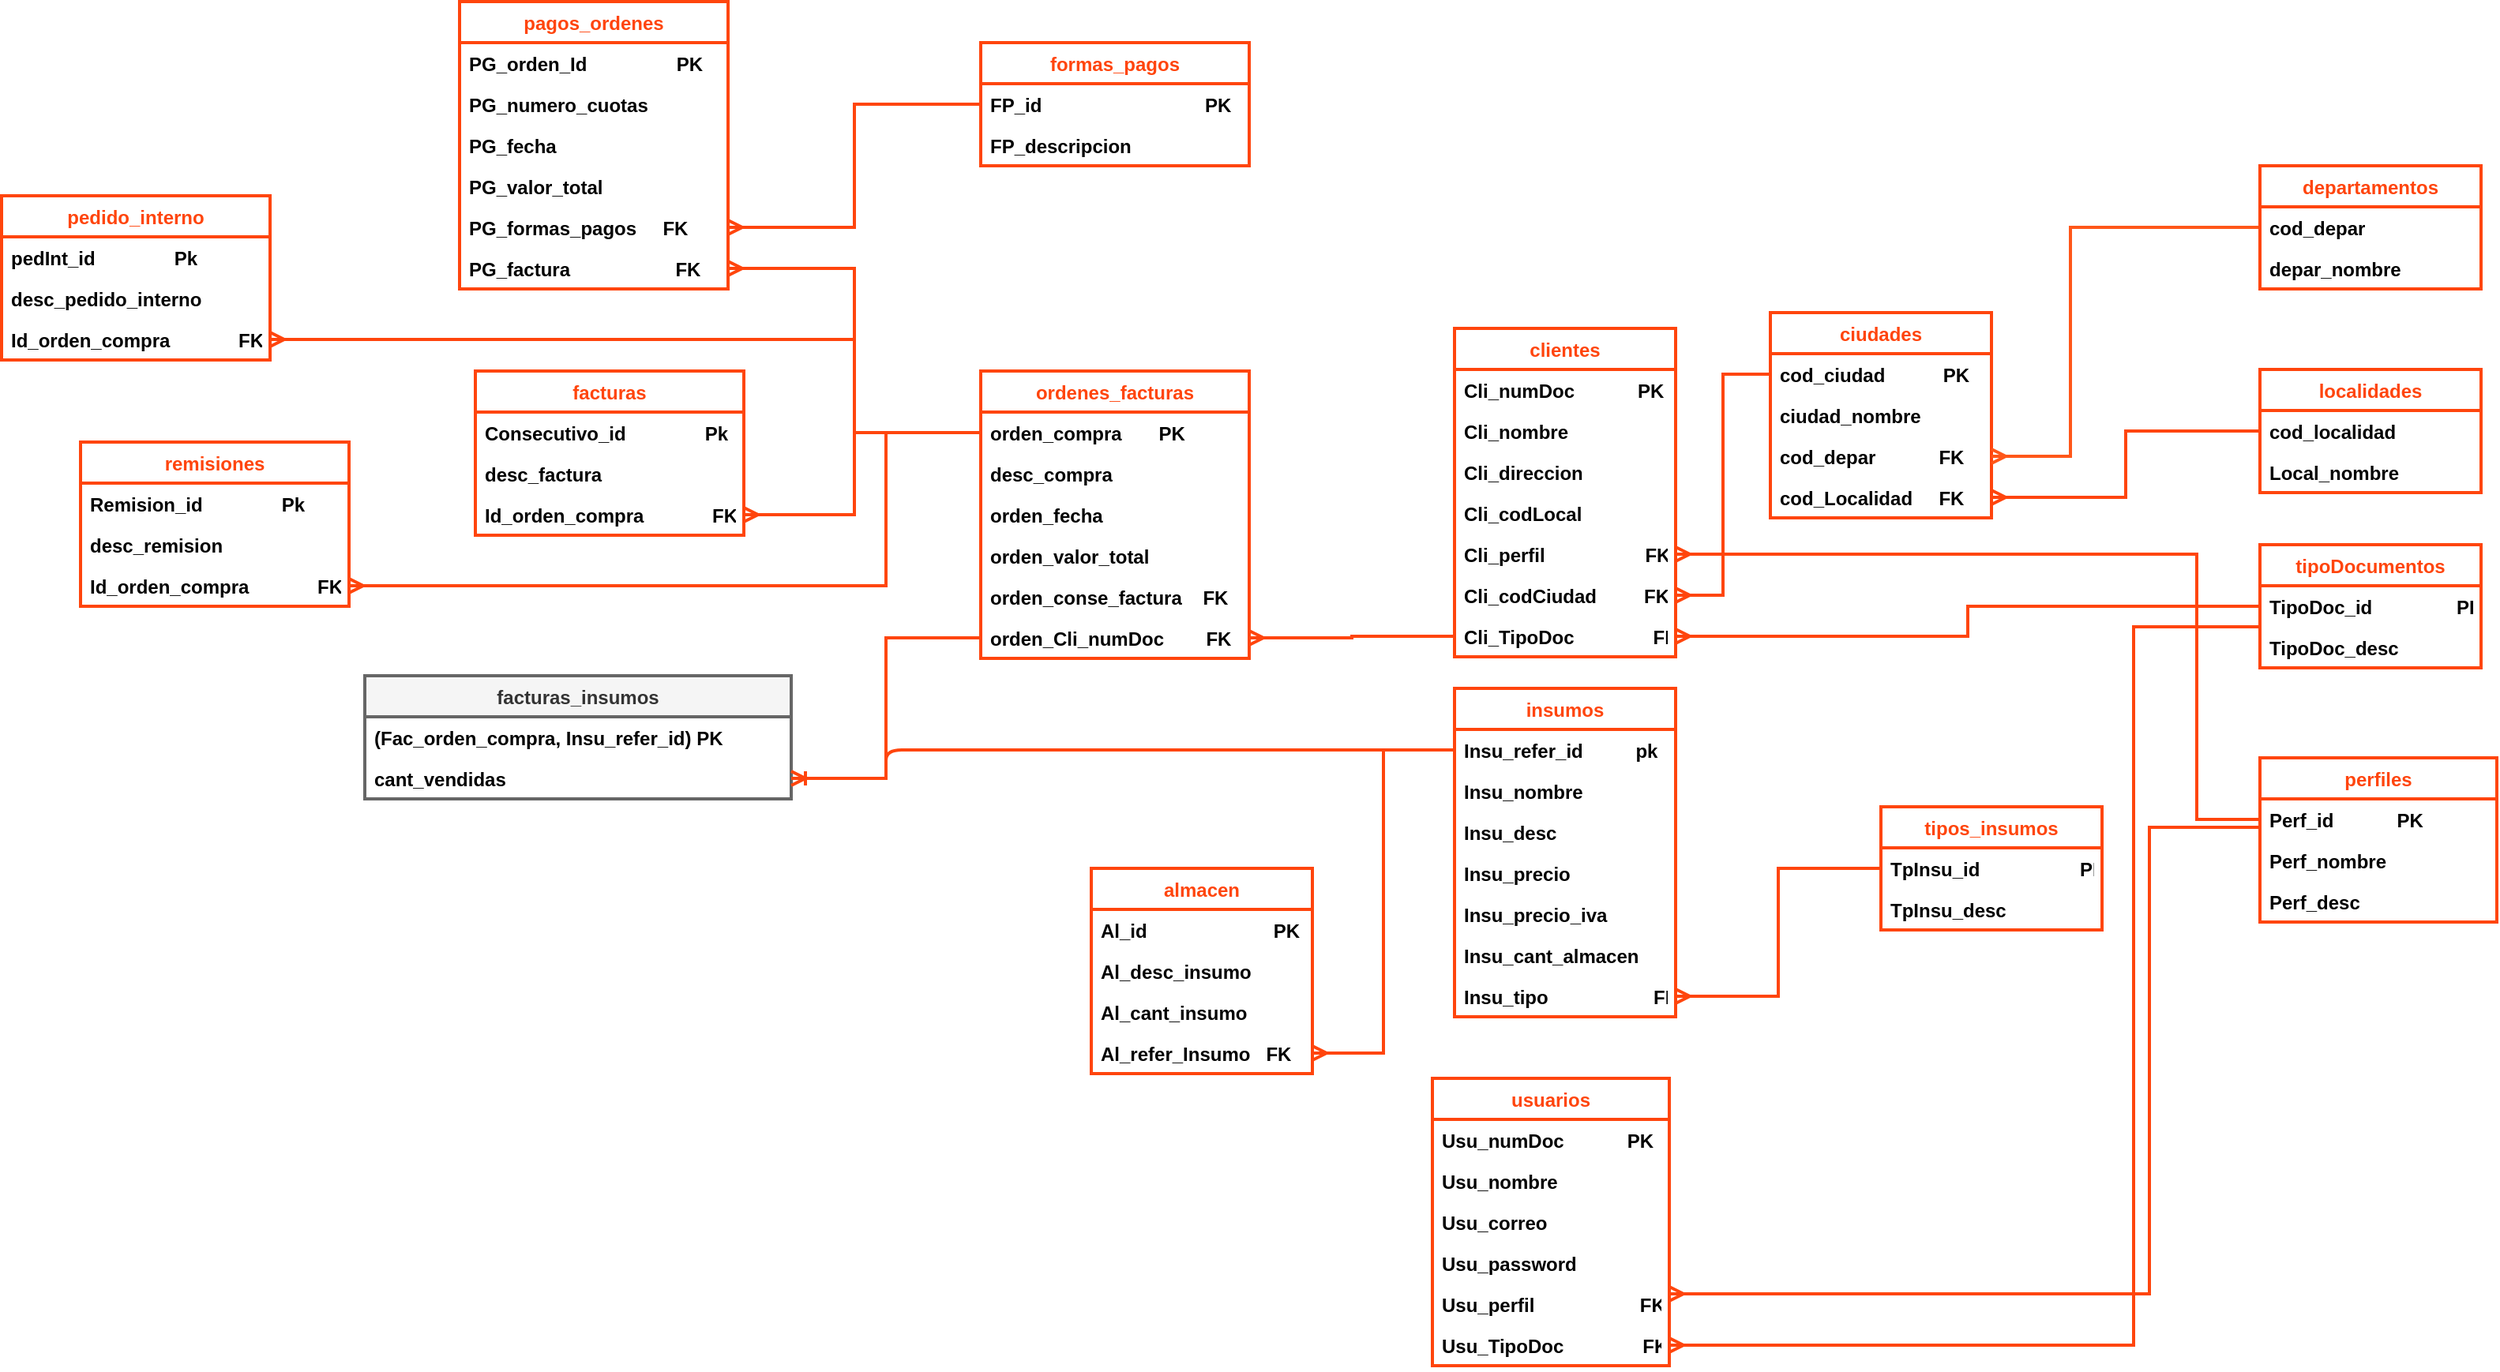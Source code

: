 <mxfile version="12.1.9" type="google" pages="1"><diagram id="SP4-ZrM4Pc48ezUaR6Tc" name="ModeloRelacional"><mxGraphModel dx="1681" dy="1615" grid="1" gridSize="10" guides="1" tooltips="1" connect="1" arrows="1" fold="1" page="1" pageScale="1" pageWidth="827" pageHeight="1169" math="0" shadow="0"><root><mxCell id="0"/><mxCell id="1" parent="0"/><mxCell id="UjQShsjY3GeLkUbfzOf4-4" value="clientes" style="swimlane;fontStyle=1;childLayout=stackLayout;horizontal=1;startSize=26;fillColor=none;horizontalStack=0;resizeParent=1;resizeParentMax=0;resizeLast=0;collapsible=1;marginBottom=0;strokeColor=#FF450D;strokeWidth=2;fontColor=#FF450D;" parent="1" vertex="1"><mxGeometry x="260" y="60" width="140" height="208" as="geometry"/></mxCell><mxCell id="UjQShsjY3GeLkUbfzOf4-52" value="Cli_numDoc            PK" style="text;strokeColor=none;fillColor=none;align=left;verticalAlign=top;spacingLeft=4;spacingRight=4;overflow=hidden;rotatable=0;points=[[0,0.5],[1,0.5]];portConstraint=eastwest;fontStyle=1" parent="UjQShsjY3GeLkUbfzOf4-4" vertex="1"><mxGeometry y="26" width="140" height="26" as="geometry"/></mxCell><mxCell id="UjQShsjY3GeLkUbfzOf4-6" value="Cli_nombre" style="text;strokeColor=none;fillColor=none;align=left;verticalAlign=top;spacingLeft=4;spacingRight=4;overflow=hidden;rotatable=0;points=[[0,0.5],[1,0.5]];portConstraint=eastwest;fontStyle=1" parent="UjQShsjY3GeLkUbfzOf4-4" vertex="1"><mxGeometry y="52" width="140" height="26" as="geometry"/></mxCell><mxCell id="UjQShsjY3GeLkUbfzOf4-7" value="Cli_direccion" style="text;strokeColor=none;fillColor=none;align=left;verticalAlign=top;spacingLeft=4;spacingRight=4;overflow=hidden;rotatable=0;points=[[0,0.5],[1,0.5]];portConstraint=eastwest;fontStyle=1" parent="UjQShsjY3GeLkUbfzOf4-4" vertex="1"><mxGeometry y="78" width="140" height="26" as="geometry"/></mxCell><mxCell id="UjQShsjY3GeLkUbfzOf4-33" value="Cli_codLocal" style="text;strokeColor=none;fillColor=none;align=left;verticalAlign=top;spacingLeft=4;spacingRight=4;overflow=hidden;rotatable=0;points=[[0,0.5],[1,0.5]];portConstraint=eastwest;fontStyle=1" parent="UjQShsjY3GeLkUbfzOf4-4" vertex="1"><mxGeometry y="104" width="140" height="26" as="geometry"/></mxCell><mxCell id="SXH2XXitc0FRMumDwzYU-28" value="Cli_perfil                   FK" style="text;strokeColor=none;fillColor=none;align=left;verticalAlign=top;spacingLeft=4;spacingRight=4;overflow=hidden;rotatable=0;points=[[0,0.5],[1,0.5]];portConstraint=eastwest;fontStyle=1" parent="UjQShsjY3GeLkUbfzOf4-4" vertex="1"><mxGeometry y="130" width="140" height="26" as="geometry"/></mxCell><mxCell id="UjQShsjY3GeLkUbfzOf4-8" value="Cli_codCiudad         FK" style="text;strokeColor=none;fillColor=none;align=left;verticalAlign=top;spacingLeft=4;spacingRight=4;overflow=hidden;rotatable=0;points=[[0,0.5],[1,0.5]];portConstraint=eastwest;fontStyle=1" parent="UjQShsjY3GeLkUbfzOf4-4" vertex="1"><mxGeometry y="156" width="140" height="26" as="geometry"/></mxCell><mxCell id="UjQShsjY3GeLkUbfzOf4-51" value="Cli_TipoDoc               FK" style="text;strokeColor=none;fillColor=none;align=left;verticalAlign=top;spacingLeft=4;spacingRight=4;overflow=hidden;rotatable=0;points=[[0,0.5],[1,0.5]];portConstraint=eastwest;fontStyle=1" parent="UjQShsjY3GeLkUbfzOf4-4" vertex="1"><mxGeometry y="182" width="140" height="26" as="geometry"/></mxCell><mxCell id="UjQShsjY3GeLkUbfzOf4-9" value="insumos" style="swimlane;fontStyle=1;childLayout=stackLayout;horizontal=1;startSize=26;fillColor=none;horizontalStack=0;resizeParent=1;resizeParentMax=0;resizeLast=0;collapsible=1;marginBottom=0;strokeColor=#FF450D;strokeWidth=2;fontColor=#FF450D;" parent="1" vertex="1"><mxGeometry x="260" y="288" width="140" height="208" as="geometry"/></mxCell><mxCell id="UjQShsjY3GeLkUbfzOf4-10" value="Insu_refer_id          pk" style="text;strokeColor=none;fillColor=none;align=left;verticalAlign=top;spacingLeft=4;spacingRight=4;overflow=hidden;rotatable=0;points=[[0,0.5],[1,0.5]];portConstraint=eastwest;fontStyle=1" parent="UjQShsjY3GeLkUbfzOf4-9" vertex="1"><mxGeometry y="26" width="140" height="26" as="geometry"/></mxCell><mxCell id="UjQShsjY3GeLkUbfzOf4-11" value="Insu_nombre" style="text;strokeColor=none;fillColor=none;align=left;verticalAlign=top;spacingLeft=4;spacingRight=4;overflow=hidden;rotatable=0;points=[[0,0.5],[1,0.5]];portConstraint=eastwest;fontStyle=1" parent="UjQShsjY3GeLkUbfzOf4-9" vertex="1"><mxGeometry y="52" width="140" height="26" as="geometry"/></mxCell><mxCell id="UjQShsjY3GeLkUbfzOf4-12" value="Insu_desc" style="text;strokeColor=none;fillColor=none;align=left;verticalAlign=top;spacingLeft=4;spacingRight=4;overflow=hidden;rotatable=0;points=[[0,0.5],[1,0.5]];portConstraint=eastwest;fontStyle=1" parent="UjQShsjY3GeLkUbfzOf4-9" vertex="1"><mxGeometry y="78" width="140" height="26" as="geometry"/></mxCell><mxCell id="UjQShsjY3GeLkUbfzOf4-13" value="Insu_precio" style="text;strokeColor=none;fillColor=none;align=left;verticalAlign=top;spacingLeft=4;spacingRight=4;overflow=hidden;rotatable=0;points=[[0,0.5],[1,0.5]];portConstraint=eastwest;fontStyle=1" parent="UjQShsjY3GeLkUbfzOf4-9" vertex="1"><mxGeometry y="104" width="140" height="26" as="geometry"/></mxCell><mxCell id="UjQShsjY3GeLkUbfzOf4-35" value="Insu_precio_iva" style="text;strokeColor=none;fillColor=none;align=left;verticalAlign=top;spacingLeft=4;spacingRight=4;overflow=hidden;rotatable=0;points=[[0,0.5],[1,0.5]];portConstraint=eastwest;fontStyle=1" parent="UjQShsjY3GeLkUbfzOf4-9" vertex="1"><mxGeometry y="130" width="140" height="26" as="geometry"/></mxCell><mxCell id="UjQShsjY3GeLkUbfzOf4-43" value="Insu_cant_almacen" style="text;strokeColor=none;fillColor=none;align=left;verticalAlign=top;spacingLeft=4;spacingRight=4;overflow=hidden;rotatable=0;points=[[0,0.5],[1,0.5]];portConstraint=eastwest;fontStyle=1" parent="UjQShsjY3GeLkUbfzOf4-9" vertex="1"><mxGeometry y="156" width="140" height="26" as="geometry"/></mxCell><mxCell id="UjQShsjY3GeLkUbfzOf4-65" value="Insu_tipo                    FK" style="text;strokeColor=none;fillColor=none;align=left;verticalAlign=top;spacingLeft=4;spacingRight=4;overflow=hidden;rotatable=0;points=[[0,0.5],[1,0.5]];portConstraint=eastwest;fontStyle=1" parent="UjQShsjY3GeLkUbfzOf4-9" vertex="1"><mxGeometry y="182" width="140" height="26" as="geometry"/></mxCell><mxCell id="UjQShsjY3GeLkUbfzOf4-14" style="edgeStyle=orthogonalEdgeStyle;rounded=0;orthogonalLoop=1;jettySize=auto;html=1;exitX=0;exitY=0.5;exitDx=0;exitDy=0;entryX=1;entryY=0.5;entryDx=0;entryDy=0;strokeColor=#FF450D;strokeWidth=2;fontColor=#FF450D;endArrow=ERmany;endFill=0;" parent="1" source="UjQShsjY3GeLkUbfzOf4-16" target="UjQShsjY3GeLkUbfzOf4-8" edge="1"><mxGeometry relative="1" as="geometry"/></mxCell><mxCell id="UjQShsjY3GeLkUbfzOf4-15" value="ciudades" style="swimlane;fontStyle=1;childLayout=stackLayout;horizontal=1;startSize=26;fillColor=none;horizontalStack=0;resizeParent=1;resizeParentMax=0;resizeLast=0;collapsible=1;marginBottom=0;strokeColor=#FF450D;strokeWidth=2;fontColor=#FF450D;" parent="1" vertex="1"><mxGeometry x="460" y="50" width="140" height="130" as="geometry"/></mxCell><mxCell id="UjQShsjY3GeLkUbfzOf4-16" value="cod_ciudad           PK" style="text;strokeColor=none;fillColor=none;align=left;verticalAlign=top;spacingLeft=4;spacingRight=4;overflow=hidden;rotatable=0;points=[[0,0.5],[1,0.5]];portConstraint=eastwest;fontStyle=1" parent="UjQShsjY3GeLkUbfzOf4-15" vertex="1"><mxGeometry y="26" width="140" height="26" as="geometry"/></mxCell><mxCell id="UjQShsjY3GeLkUbfzOf4-17" value="ciudad_nombre" style="text;strokeColor=none;fillColor=none;align=left;verticalAlign=top;spacingLeft=4;spacingRight=4;overflow=hidden;rotatable=0;points=[[0,0.5],[1,0.5]];portConstraint=eastwest;fontStyle=1" parent="UjQShsjY3GeLkUbfzOf4-15" vertex="1"><mxGeometry y="52" width="140" height="26" as="geometry"/></mxCell><mxCell id="FHVQEJSxlaGQF7wKnyCI-4" value="cod_depar            FK" style="text;strokeColor=none;fillColor=none;align=left;verticalAlign=top;spacingLeft=4;spacingRight=4;overflow=hidden;rotatable=0;points=[[0,0.5],[1,0.5]];portConstraint=eastwest;fontStyle=1" vertex="1" parent="UjQShsjY3GeLkUbfzOf4-15"><mxGeometry y="78" width="140" height="26" as="geometry"/></mxCell><mxCell id="UjQShsjY3GeLkUbfzOf4-18" value="cod_Localidad     FK" style="text;strokeColor=none;fillColor=none;align=left;verticalAlign=top;spacingLeft=4;spacingRight=4;overflow=hidden;rotatable=0;points=[[0,0.5],[1,0.5]];portConstraint=eastwest;fontStyle=1" parent="UjQShsjY3GeLkUbfzOf4-15" vertex="1"><mxGeometry y="104" width="140" height="26" as="geometry"/></mxCell><mxCell id="UjQShsjY3GeLkUbfzOf4-29" value="localidades" style="swimlane;fontStyle=1;childLayout=stackLayout;horizontal=1;startSize=26;fillColor=none;horizontalStack=0;resizeParent=1;resizeParentMax=0;resizeLast=0;collapsible=1;marginBottom=0;strokeColor=#FF450D;strokeWidth=2;fontColor=#FF450D;" parent="1" vertex="1"><mxGeometry x="770" y="86" width="140" height="78" as="geometry"/></mxCell><mxCell id="UjQShsjY3GeLkUbfzOf4-30" value="cod_localidad" style="text;strokeColor=none;fillColor=none;align=left;verticalAlign=top;spacingLeft=4;spacingRight=4;overflow=hidden;rotatable=0;points=[[0,0.5],[1,0.5]];portConstraint=eastwest;fontStyle=1" parent="UjQShsjY3GeLkUbfzOf4-29" vertex="1"><mxGeometry y="26" width="140" height="26" as="geometry"/></mxCell><mxCell id="UjQShsjY3GeLkUbfzOf4-31" value="Local_nombre" style="text;strokeColor=none;fillColor=none;align=left;verticalAlign=top;spacingLeft=4;spacingRight=4;overflow=hidden;rotatable=0;points=[[0,0.5],[1,0.5]];portConstraint=eastwest;fontStyle=1" parent="UjQShsjY3GeLkUbfzOf4-29" vertex="1"><mxGeometry y="52" width="140" height="26" as="geometry"/></mxCell><mxCell id="UjQShsjY3GeLkUbfzOf4-34" style="edgeStyle=orthogonalEdgeStyle;rounded=0;orthogonalLoop=1;jettySize=auto;html=1;exitX=0;exitY=0.5;exitDx=0;exitDy=0;entryX=1;entryY=0.5;entryDx=0;entryDy=0;strokeWidth=2;endArrow=ERmany;endFill=0;strokeColor=#FF450D;" parent="1" source="UjQShsjY3GeLkUbfzOf4-30" target="UjQShsjY3GeLkUbfzOf4-18" edge="1"><mxGeometry relative="1" as="geometry"/></mxCell><mxCell id="UjQShsjY3GeLkUbfzOf4-44" value="ordenes_facturas" style="swimlane;fontStyle=1;childLayout=stackLayout;horizontal=1;startSize=26;fillColor=none;horizontalStack=0;resizeParent=1;resizeParentMax=0;resizeLast=0;collapsible=1;marginBottom=0;strokeColor=#FF450D;strokeWidth=2;fontColor=#FF450D;" parent="1" vertex="1"><mxGeometry x="-40" y="87" width="170" height="182" as="geometry"/></mxCell><mxCell id="UjQShsjY3GeLkUbfzOf4-45" value="orden_compra       PK" style="text;strokeColor=none;fillColor=none;align=left;verticalAlign=top;spacingLeft=4;spacingRight=4;overflow=hidden;rotatable=0;points=[[0,0.5],[1,0.5]];portConstraint=eastwest;fontStyle=1" parent="UjQShsjY3GeLkUbfzOf4-44" vertex="1"><mxGeometry y="26" width="170" height="26" as="geometry"/></mxCell><mxCell id="UjQShsjY3GeLkUbfzOf4-46" value="desc_compra" style="text;strokeColor=none;fillColor=none;align=left;verticalAlign=top;spacingLeft=4;spacingRight=4;overflow=hidden;rotatable=0;points=[[0,0.5],[1,0.5]];portConstraint=eastwest;fontStyle=1" parent="UjQShsjY3GeLkUbfzOf4-44" vertex="1"><mxGeometry y="52" width="170" height="26" as="geometry"/></mxCell><mxCell id="UjQShsjY3GeLkUbfzOf4-47" value="orden_fecha" style="text;strokeColor=none;fillColor=none;align=left;verticalAlign=top;spacingLeft=4;spacingRight=4;overflow=hidden;rotatable=0;points=[[0,0.5],[1,0.5]];portConstraint=eastwest;fontStyle=1" parent="UjQShsjY3GeLkUbfzOf4-44" vertex="1"><mxGeometry y="78" width="170" height="26" as="geometry"/></mxCell><mxCell id="UjQShsjY3GeLkUbfzOf4-48" value="orden_valor_total" style="text;strokeColor=none;fillColor=none;align=left;verticalAlign=top;spacingLeft=4;spacingRight=4;overflow=hidden;rotatable=0;points=[[0,0.5],[1,0.5]];portConstraint=eastwest;fontStyle=1" parent="UjQShsjY3GeLkUbfzOf4-44" vertex="1"><mxGeometry y="104" width="170" height="26" as="geometry"/></mxCell><mxCell id="2cgMuldCN50SFi9hBAbq-26" value="orden_conse_factura    FK" style="text;strokeColor=none;fillColor=none;align=left;verticalAlign=top;spacingLeft=4;spacingRight=4;overflow=hidden;rotatable=0;points=[[0,0.5],[1,0.5]];portConstraint=eastwest;fontStyle=1" parent="UjQShsjY3GeLkUbfzOf4-44" vertex="1"><mxGeometry y="130" width="170" height="26" as="geometry"/></mxCell><mxCell id="UjQShsjY3GeLkUbfzOf4-49" value="orden_Cli_numDoc        FK" style="text;strokeColor=none;fillColor=none;align=left;verticalAlign=top;spacingLeft=4;spacingRight=4;overflow=hidden;rotatable=0;points=[[0,0.5],[1,0.5]];portConstraint=eastwest;fontStyle=1" parent="UjQShsjY3GeLkUbfzOf4-44" vertex="1"><mxGeometry y="156" width="170" height="26" as="geometry"/></mxCell><mxCell id="UjQShsjY3GeLkUbfzOf4-61" style="edgeStyle=orthogonalEdgeStyle;rounded=0;orthogonalLoop=1;jettySize=auto;html=1;exitX=0;exitY=0.5;exitDx=0;exitDy=0;entryX=1;entryY=0.5;entryDx=0;entryDy=0;endArrow=ERmany;endFill=0;strokeColor=#FF450D;strokeWidth=2;" parent="1" source="UjQShsjY3GeLkUbfzOf4-53" target="UjQShsjY3GeLkUbfzOf4-51" edge="1"><mxGeometry relative="1" as="geometry"/></mxCell><mxCell id="UjQShsjY3GeLkUbfzOf4-53" value="tipoDocumentos" style="swimlane;fontStyle=1;childLayout=stackLayout;horizontal=1;startSize=26;fillColor=none;horizontalStack=0;resizeParent=1;resizeParentMax=0;resizeLast=0;collapsible=1;marginBottom=0;strokeColor=#FF450D;strokeWidth=2;fontColor=#FF450D;" parent="1" vertex="1"><mxGeometry x="770" y="197" width="140" height="78" as="geometry"/></mxCell><mxCell id="UjQShsjY3GeLkUbfzOf4-54" value="TipoDoc_id                PK" style="text;strokeColor=none;fillColor=none;align=left;verticalAlign=top;spacingLeft=4;spacingRight=4;overflow=hidden;rotatable=0;points=[[0,0.5],[1,0.5]];portConstraint=eastwest;fontStyle=1" parent="UjQShsjY3GeLkUbfzOf4-53" vertex="1"><mxGeometry y="26" width="140" height="26" as="geometry"/></mxCell><mxCell id="UjQShsjY3GeLkUbfzOf4-55" value="TipoDoc_desc" style="text;strokeColor=none;fillColor=none;align=left;verticalAlign=top;spacingLeft=4;spacingRight=4;overflow=hidden;rotatable=0;points=[[0,0.5],[1,0.5]];portConstraint=eastwest;fontStyle=1" parent="UjQShsjY3GeLkUbfzOf4-53" vertex="1"><mxGeometry y="52" width="140" height="26" as="geometry"/></mxCell><mxCell id="UjQShsjY3GeLkUbfzOf4-66" style="edgeStyle=orthogonalEdgeStyle;rounded=0;orthogonalLoop=1;jettySize=auto;html=1;exitX=0;exitY=0.5;exitDx=0;exitDy=0;entryX=1;entryY=0.5;entryDx=0;entryDy=0;endArrow=ERmany;endFill=0;strokeColor=#FF450D;strokeWidth=2;" parent="1" source="UjQShsjY3GeLkUbfzOf4-62" target="UjQShsjY3GeLkUbfzOf4-65" edge="1"><mxGeometry relative="1" as="geometry"/></mxCell><mxCell id="UjQShsjY3GeLkUbfzOf4-62" value="tipos_insumos" style="swimlane;fontStyle=1;childLayout=stackLayout;horizontal=1;startSize=26;fillColor=none;horizontalStack=0;resizeParent=1;resizeParentMax=0;resizeLast=0;collapsible=1;marginBottom=0;strokeColor=#FF450D;strokeWidth=2;fontColor=#FF450D;" parent="1" vertex="1"><mxGeometry x="530" y="363" width="140" height="78" as="geometry"/></mxCell><mxCell id="UjQShsjY3GeLkUbfzOf4-63" value="TpInsu_id                   PK" style="text;strokeColor=none;fillColor=none;align=left;verticalAlign=top;spacingLeft=4;spacingRight=4;overflow=hidden;rotatable=0;points=[[0,0.5],[1,0.5]];portConstraint=eastwest;fontStyle=1" parent="UjQShsjY3GeLkUbfzOf4-62" vertex="1"><mxGeometry y="26" width="140" height="26" as="geometry"/></mxCell><mxCell id="UjQShsjY3GeLkUbfzOf4-64" value="TpInsu_desc" style="text;strokeColor=none;fillColor=none;align=left;verticalAlign=top;spacingLeft=4;spacingRight=4;overflow=hidden;rotatable=0;points=[[0,0.5],[1,0.5]];portConstraint=eastwest;fontStyle=1" parent="UjQShsjY3GeLkUbfzOf4-62" vertex="1"><mxGeometry y="52" width="140" height="26" as="geometry"/></mxCell><mxCell id="UjQShsjY3GeLkUbfzOf4-67" style="edgeStyle=orthogonalEdgeStyle;rounded=0;orthogonalLoop=1;jettySize=auto;html=1;entryX=1;entryY=0.5;entryDx=0;entryDy=0;endArrow=ERmany;endFill=0;strokeColor=#FF450D;strokeWidth=2;" parent="1" source="UjQShsjY3GeLkUbfzOf4-51" target="UjQShsjY3GeLkUbfzOf4-49" edge="1"><mxGeometry relative="1" as="geometry"/></mxCell><mxCell id="UjQShsjY3GeLkUbfzOf4-68" value="facturas_insumos" style="swimlane;fontStyle=1;childLayout=stackLayout;horizontal=1;startSize=26;fillColor=#f5f5f5;horizontalStack=0;resizeParent=1;resizeParentMax=0;resizeLast=0;collapsible=1;marginBottom=0;strokeColor=#666666;strokeWidth=2;fontColor=#333333;" parent="1" vertex="1"><mxGeometry x="-430" y="280" width="270" height="78" as="geometry"/></mxCell><mxCell id="UjQShsjY3GeLkUbfzOf4-69" value="(Fac_orden_compra, Insu_refer_id) PK " style="text;strokeColor=none;fillColor=none;align=left;verticalAlign=top;spacingLeft=4;spacingRight=4;overflow=hidden;rotatable=0;points=[[0,0.5],[1,0.5]];portConstraint=eastwest;fontStyle=1" parent="UjQShsjY3GeLkUbfzOf4-68" vertex="1"><mxGeometry y="26" width="270" height="26" as="geometry"/></mxCell><mxCell id="UjQShsjY3GeLkUbfzOf4-70" value="cant_vendidas" style="text;strokeColor=none;fillColor=none;align=left;verticalAlign=top;spacingLeft=4;spacingRight=4;overflow=hidden;rotatable=0;points=[[0,0.5],[1,0.5]];portConstraint=eastwest;fontStyle=1" parent="UjQShsjY3GeLkUbfzOf4-68" vertex="1"><mxGeometry y="52" width="270" height="26" as="geometry"/></mxCell><mxCell id="UjQShsjY3GeLkUbfzOf4-75" value="" style="endArrow=none;html=1;strokeColor=#FF450D;strokeWidth=2;entryX=0;entryY=0.5;entryDx=0;entryDy=0;edgeStyle=orthogonalEdgeStyle;" parent="1" target="UjQShsjY3GeLkUbfzOf4-10" edge="1"><mxGeometry width="50" height="50" relative="1" as="geometry"><mxPoint x="-100" y="340" as="sourcePoint"/><mxPoint x="-240" y="520" as="targetPoint"/><Array as="points"><mxPoint x="-100" y="327"/></Array></mxGeometry></mxCell><mxCell id="UjQShsjY3GeLkUbfzOf4-76" value="almacen" style="swimlane;fontStyle=1;childLayout=stackLayout;horizontal=1;startSize=26;fillColor=none;horizontalStack=0;resizeParent=1;resizeParentMax=0;resizeLast=0;collapsible=1;marginBottom=0;strokeColor=#FF450D;strokeWidth=2;fontColor=#FF450D;" parent="1" vertex="1"><mxGeometry x="30" y="402" width="140" height="130" as="geometry"/></mxCell><mxCell id="UjQShsjY3GeLkUbfzOf4-78" value="Al_id                        PK" style="text;strokeColor=none;fillColor=none;align=left;verticalAlign=top;spacingLeft=4;spacingRight=4;overflow=hidden;rotatable=0;points=[[0,0.5],[1,0.5]];portConstraint=eastwest;fontStyle=1" parent="UjQShsjY3GeLkUbfzOf4-76" vertex="1"><mxGeometry y="26" width="140" height="26" as="geometry"/></mxCell><mxCell id="UjQShsjY3GeLkUbfzOf4-79" value="Al_desc_insumo" style="text;strokeColor=none;fillColor=none;align=left;verticalAlign=top;spacingLeft=4;spacingRight=4;overflow=hidden;rotatable=0;points=[[0,0.5],[1,0.5]];portConstraint=eastwest;fontStyle=1" parent="UjQShsjY3GeLkUbfzOf4-76" vertex="1"><mxGeometry y="52" width="140" height="26" as="geometry"/></mxCell><mxCell id="UjQShsjY3GeLkUbfzOf4-84" value="Al_cant_insumo" style="text;strokeColor=none;fillColor=none;align=left;verticalAlign=top;spacingLeft=4;spacingRight=4;overflow=hidden;rotatable=0;points=[[0,0.5],[1,0.5]];portConstraint=eastwest;fontStyle=1" parent="UjQShsjY3GeLkUbfzOf4-76" vertex="1"><mxGeometry y="78" width="140" height="26" as="geometry"/></mxCell><mxCell id="UjQShsjY3GeLkUbfzOf4-77" value="Al_refer_Insumo   FK" style="text;strokeColor=none;fillColor=none;align=left;verticalAlign=top;spacingLeft=4;spacingRight=4;overflow=hidden;rotatable=0;points=[[0,0.5],[1,0.5]];portConstraint=eastwest;fontStyle=1" parent="UjQShsjY3GeLkUbfzOf4-76" vertex="1"><mxGeometry y="104" width="140" height="26" as="geometry"/></mxCell><mxCell id="2cgMuldCN50SFi9hBAbq-2" style="edgeStyle=orthogonalEdgeStyle;rounded=0;orthogonalLoop=1;jettySize=auto;html=1;entryX=1;entryY=0.5;entryDx=0;entryDy=0;endArrow=ERmany;endFill=0;strokeColor=#FF450D;strokeWidth=2;exitX=0;exitY=0.5;exitDx=0;exitDy=0;" parent="1" source="UjQShsjY3GeLkUbfzOf4-10" target="UjQShsjY3GeLkUbfzOf4-77" edge="1"><mxGeometry relative="1" as="geometry"><mxPoint x="240" y="380" as="sourcePoint"/></mxGeometry></mxCell><mxCell id="2cgMuldCN50SFi9hBAbq-3" style="edgeStyle=orthogonalEdgeStyle;rounded=0;orthogonalLoop=1;jettySize=auto;html=1;exitX=0;exitY=0.5;exitDx=0;exitDy=0;entryX=1;entryY=0.5;entryDx=0;entryDy=0;endArrow=ERoneToMany;endFill=0;strokeColor=#FF450D;strokeWidth=2;" parent="1" source="UjQShsjY3GeLkUbfzOf4-49" target="UjQShsjY3GeLkUbfzOf4-70" edge="1"><mxGeometry relative="1" as="geometry"/></mxCell><mxCell id="2cgMuldCN50SFi9hBAbq-4" value="pagos_ordenes" style="swimlane;fontStyle=1;childLayout=stackLayout;horizontal=1;startSize=26;fillColor=none;horizontalStack=0;resizeParent=1;resizeParentMax=0;resizeLast=0;collapsible=1;marginBottom=0;strokeColor=#FF450D;strokeWidth=2;fontColor=#FF450D;" parent="1" vertex="1"><mxGeometry x="-370" y="-147" width="170" height="182" as="geometry"/></mxCell><mxCell id="2cgMuldCN50SFi9hBAbq-5" value="PG_orden_Id                 PK" style="text;strokeColor=none;fillColor=none;align=left;verticalAlign=top;spacingLeft=4;spacingRight=4;overflow=hidden;rotatable=0;points=[[0,0.5],[1,0.5]];portConstraint=eastwest;fontStyle=1" parent="2cgMuldCN50SFi9hBAbq-4" vertex="1"><mxGeometry y="26" width="170" height="26" as="geometry"/></mxCell><mxCell id="2cgMuldCN50SFi9hBAbq-6" value="PG_numero_cuotas" style="text;strokeColor=none;fillColor=none;align=left;verticalAlign=top;spacingLeft=4;spacingRight=4;overflow=hidden;rotatable=0;points=[[0,0.5],[1,0.5]];portConstraint=eastwest;fontStyle=1" parent="2cgMuldCN50SFi9hBAbq-4" vertex="1"><mxGeometry y="52" width="170" height="26" as="geometry"/></mxCell><mxCell id="2cgMuldCN50SFi9hBAbq-7" value="PG_fecha" style="text;strokeColor=none;fillColor=none;align=left;verticalAlign=top;spacingLeft=4;spacingRight=4;overflow=hidden;rotatable=0;points=[[0,0.5],[1,0.5]];portConstraint=eastwest;fontStyle=1" parent="2cgMuldCN50SFi9hBAbq-4" vertex="1"><mxGeometry y="78" width="170" height="26" as="geometry"/></mxCell><mxCell id="2cgMuldCN50SFi9hBAbq-8" value="PG_valor_total" style="text;strokeColor=none;fillColor=none;align=left;verticalAlign=top;spacingLeft=4;spacingRight=4;overflow=hidden;rotatable=0;points=[[0,0.5],[1,0.5]];portConstraint=eastwest;fontStyle=1" parent="2cgMuldCN50SFi9hBAbq-4" vertex="1"><mxGeometry y="104" width="170" height="26" as="geometry"/></mxCell><mxCell id="2cgMuldCN50SFi9hBAbq-9" value="PG_formas_pagos     FK" style="text;strokeColor=none;fillColor=none;align=left;verticalAlign=top;spacingLeft=4;spacingRight=4;overflow=hidden;rotatable=0;points=[[0,0.5],[1,0.5]];portConstraint=eastwest;fontStyle=1" parent="2cgMuldCN50SFi9hBAbq-4" vertex="1"><mxGeometry y="130" width="170" height="26" as="geometry"/></mxCell><mxCell id="2cgMuldCN50SFi9hBAbq-10" value="PG_factura                    FK" style="text;strokeColor=none;fillColor=none;align=left;verticalAlign=top;spacingLeft=4;spacingRight=4;overflow=hidden;rotatable=0;points=[[0,0.5],[1,0.5]];portConstraint=eastwest;fontStyle=1" parent="2cgMuldCN50SFi9hBAbq-4" vertex="1"><mxGeometry y="156" width="170" height="26" as="geometry"/></mxCell><mxCell id="2cgMuldCN50SFi9hBAbq-11" style="edgeStyle=orthogonalEdgeStyle;rounded=0;orthogonalLoop=1;jettySize=auto;html=1;exitX=0;exitY=0.5;exitDx=0;exitDy=0;entryX=1;entryY=0.5;entryDx=0;entryDy=0;endArrow=ERmany;endFill=0;strokeColor=#FF450D;strokeWidth=2;" parent="1" source="UjQShsjY3GeLkUbfzOf4-45" target="2cgMuldCN50SFi9hBAbq-10" edge="1"><mxGeometry relative="1" as="geometry"/></mxCell><mxCell id="2cgMuldCN50SFi9hBAbq-12" value="formas_pagos" style="swimlane;fontStyle=1;childLayout=stackLayout;horizontal=1;startSize=26;fillColor=none;horizontalStack=0;resizeParent=1;resizeParentMax=0;resizeLast=0;collapsible=1;marginBottom=0;strokeColor=#FF450D;strokeWidth=2;fontColor=#FF450D;" parent="1" vertex="1"><mxGeometry x="-40" y="-121" width="170" height="78" as="geometry"/></mxCell><mxCell id="2cgMuldCN50SFi9hBAbq-13" value="FP_id                               PK" style="text;strokeColor=none;fillColor=none;align=left;verticalAlign=top;spacingLeft=4;spacingRight=4;overflow=hidden;rotatable=0;points=[[0,0.5],[1,0.5]];portConstraint=eastwest;fontStyle=1" parent="2cgMuldCN50SFi9hBAbq-12" vertex="1"><mxGeometry y="26" width="170" height="26" as="geometry"/></mxCell><mxCell id="2cgMuldCN50SFi9hBAbq-14" value="FP_descripcion" style="text;strokeColor=none;fillColor=none;align=left;verticalAlign=top;spacingLeft=4;spacingRight=4;overflow=hidden;rotatable=0;points=[[0,0.5],[1,0.5]];portConstraint=eastwest;fontStyle=1" parent="2cgMuldCN50SFi9hBAbq-12" vertex="1"><mxGeometry y="52" width="170" height="26" as="geometry"/></mxCell><mxCell id="2cgMuldCN50SFi9hBAbq-27" value="remisiones" style="swimlane;fontStyle=1;childLayout=stackLayout;horizontal=1;startSize=26;fillColor=none;horizontalStack=0;resizeParent=1;resizeParentMax=0;resizeLast=0;collapsible=1;marginBottom=0;strokeColor=#FF450D;strokeWidth=2;fontColor=#FF450D;" parent="1" vertex="1"><mxGeometry x="-610" y="132" width="170" height="104" as="geometry"/></mxCell><mxCell id="2cgMuldCN50SFi9hBAbq-28" value="Remision_id               Pk" style="text;strokeColor=none;fillColor=none;align=left;verticalAlign=top;spacingLeft=4;spacingRight=4;overflow=hidden;rotatable=0;points=[[0,0.5],[1,0.5]];portConstraint=eastwest;fontStyle=1" parent="2cgMuldCN50SFi9hBAbq-27" vertex="1"><mxGeometry y="26" width="170" height="26" as="geometry"/></mxCell><mxCell id="2cgMuldCN50SFi9hBAbq-29" value="desc_remision" style="text;strokeColor=none;fillColor=none;align=left;verticalAlign=top;spacingLeft=4;spacingRight=4;overflow=hidden;rotatable=0;points=[[0,0.5],[1,0.5]];portConstraint=eastwest;fontStyle=1" parent="2cgMuldCN50SFi9hBAbq-27" vertex="1"><mxGeometry y="52" width="170" height="26" as="geometry"/></mxCell><mxCell id="2cgMuldCN50SFi9hBAbq-32" value="Id_orden_compra             FK" style="text;strokeColor=none;fillColor=none;align=left;verticalAlign=top;spacingLeft=4;spacingRight=4;overflow=hidden;rotatable=0;points=[[0,0.5],[1,0.5]];portConstraint=eastwest;fontStyle=1" parent="2cgMuldCN50SFi9hBAbq-27" vertex="1"><mxGeometry y="78" width="170" height="26" as="geometry"/></mxCell><mxCell id="2cgMuldCN50SFi9hBAbq-31" style="edgeStyle=orthogonalEdgeStyle;rounded=0;orthogonalLoop=1;jettySize=auto;html=1;exitX=0;exitY=0.5;exitDx=0;exitDy=0;entryX=1;entryY=0.5;entryDx=0;entryDy=0;endArrow=ERmany;endFill=0;strokeColor=#FF450D;strokeWidth=2;" parent="1" source="2cgMuldCN50SFi9hBAbq-13" target="2cgMuldCN50SFi9hBAbq-9" edge="1"><mxGeometry relative="1" as="geometry"/></mxCell><mxCell id="SChXb3VjVRTnwXDYo3yh-1" value="facturas" style="swimlane;fontStyle=1;childLayout=stackLayout;horizontal=1;startSize=26;fillColor=none;horizontalStack=0;resizeParent=1;resizeParentMax=0;resizeLast=0;collapsible=1;marginBottom=0;strokeColor=#FF450D;strokeWidth=2;fontColor=#FF450D;" parent="1" vertex="1"><mxGeometry x="-360" y="87" width="170" height="104" as="geometry"/></mxCell><mxCell id="SChXb3VjVRTnwXDYo3yh-2" value="Consecutivo_id               Pk" style="text;strokeColor=none;fillColor=none;align=left;verticalAlign=top;spacingLeft=4;spacingRight=4;overflow=hidden;rotatable=0;points=[[0,0.5],[1,0.5]];portConstraint=eastwest;fontStyle=1" parent="SChXb3VjVRTnwXDYo3yh-1" vertex="1"><mxGeometry y="26" width="170" height="26" as="geometry"/></mxCell><mxCell id="SChXb3VjVRTnwXDYo3yh-3" value="desc_factura" style="text;strokeColor=none;fillColor=none;align=left;verticalAlign=top;spacingLeft=4;spacingRight=4;overflow=hidden;rotatable=0;points=[[0,0.5],[1,0.5]];portConstraint=eastwest;fontStyle=1" parent="SChXb3VjVRTnwXDYo3yh-1" vertex="1"><mxGeometry y="52" width="170" height="26" as="geometry"/></mxCell><mxCell id="SChXb3VjVRTnwXDYo3yh-4" value="Id_orden_compra             FK" style="text;strokeColor=none;fillColor=none;align=left;verticalAlign=top;spacingLeft=4;spacingRight=4;overflow=hidden;rotatable=0;points=[[0,0.5],[1,0.5]];portConstraint=eastwest;fontStyle=1" parent="SChXb3VjVRTnwXDYo3yh-1" vertex="1"><mxGeometry y="78" width="170" height="26" as="geometry"/></mxCell><mxCell id="SChXb3VjVRTnwXDYo3yh-6" style="edgeStyle=orthogonalEdgeStyle;rounded=0;orthogonalLoop=1;jettySize=auto;html=1;exitX=0;exitY=0.5;exitDx=0;exitDy=0;entryX=1;entryY=0.5;entryDx=0;entryDy=0;endArrow=ERmany;endFill=0;strokeColor=#FF450D;strokeWidth=2;" parent="1" source="UjQShsjY3GeLkUbfzOf4-45" target="SChXb3VjVRTnwXDYo3yh-4" edge="1"><mxGeometry relative="1" as="geometry"><Array as="points"><mxPoint x="-120" y="126"/><mxPoint x="-120" y="178"/></Array></mxGeometry></mxCell><mxCell id="SChXb3VjVRTnwXDYo3yh-7" style="edgeStyle=orthogonalEdgeStyle;rounded=0;orthogonalLoop=1;jettySize=auto;html=1;exitX=0;exitY=0.5;exitDx=0;exitDy=0;entryX=1;entryY=0.5;entryDx=0;entryDy=0;endArrow=ERmany;endFill=0;strokeColor=#FF450D;strokeWidth=2;" parent="1" source="UjQShsjY3GeLkUbfzOf4-45" target="2cgMuldCN50SFi9hBAbq-32" edge="1"><mxGeometry relative="1" as="geometry"><Array as="points"><mxPoint x="-100" y="126"/><mxPoint x="-100" y="223"/></Array></mxGeometry></mxCell><mxCell id="SChXb3VjVRTnwXDYo3yh-8" value="pedido_interno" style="swimlane;fontStyle=1;childLayout=stackLayout;horizontal=1;startSize=26;fillColor=none;horizontalStack=0;resizeParent=1;resizeParentMax=0;resizeLast=0;collapsible=1;marginBottom=0;strokeColor=#FF450D;strokeWidth=2;fontColor=#FF450D;" parent="1" vertex="1"><mxGeometry x="-660" y="-24" width="170" height="104" as="geometry"/></mxCell><mxCell id="SChXb3VjVRTnwXDYo3yh-9" value="pedInt_id               Pk" style="text;strokeColor=none;fillColor=none;align=left;verticalAlign=top;spacingLeft=4;spacingRight=4;overflow=hidden;rotatable=0;points=[[0,0.5],[1,0.5]];portConstraint=eastwest;fontStyle=1" parent="SChXb3VjVRTnwXDYo3yh-8" vertex="1"><mxGeometry y="26" width="170" height="26" as="geometry"/></mxCell><mxCell id="SChXb3VjVRTnwXDYo3yh-10" value="desc_pedido_interno" style="text;strokeColor=none;fillColor=none;align=left;verticalAlign=top;spacingLeft=4;spacingRight=4;overflow=hidden;rotatable=0;points=[[0,0.5],[1,0.5]];portConstraint=eastwest;fontStyle=1" parent="SChXb3VjVRTnwXDYo3yh-8" vertex="1"><mxGeometry y="52" width="170" height="26" as="geometry"/></mxCell><mxCell id="SChXb3VjVRTnwXDYo3yh-11" value="Id_orden_compra             FK" style="text;strokeColor=none;fillColor=none;align=left;verticalAlign=top;spacingLeft=4;spacingRight=4;overflow=hidden;rotatable=0;points=[[0,0.5],[1,0.5]];portConstraint=eastwest;fontStyle=1" parent="SChXb3VjVRTnwXDYo3yh-8" vertex="1"><mxGeometry y="78" width="170" height="26" as="geometry"/></mxCell><mxCell id="SChXb3VjVRTnwXDYo3yh-14" style="edgeStyle=orthogonalEdgeStyle;rounded=0;orthogonalLoop=1;jettySize=auto;html=1;exitX=0;exitY=0.5;exitDx=0;exitDy=0;endArrow=ERmany;endFill=0;strokeColor=#FF450D;strokeWidth=2;" parent="1" source="UjQShsjY3GeLkUbfzOf4-45" target="SChXb3VjVRTnwXDYo3yh-11" edge="1"><mxGeometry relative="1" as="geometry"><Array as="points"><mxPoint x="-120" y="126"/><mxPoint x="-120" y="67"/></Array></mxGeometry></mxCell><mxCell id="SXH2XXitc0FRMumDwzYU-8" value="usuarios" style="swimlane;fontStyle=1;childLayout=stackLayout;horizontal=1;startSize=26;fillColor=none;horizontalStack=0;resizeParent=1;resizeParentMax=0;resizeLast=0;collapsible=1;marginBottom=0;strokeColor=#FF450D;strokeWidth=2;fontColor=#FF450D;" parent="1" vertex="1"><mxGeometry x="246" y="535" width="150" height="182" as="geometry"/></mxCell><mxCell id="SXH2XXitc0FRMumDwzYU-9" value="Usu_numDoc            PK" style="text;strokeColor=none;fillColor=none;align=left;verticalAlign=top;spacingLeft=4;spacingRight=4;overflow=hidden;rotatable=0;points=[[0,0.5],[1,0.5]];portConstraint=eastwest;fontStyle=1" parent="SXH2XXitc0FRMumDwzYU-8" vertex="1"><mxGeometry y="26" width="150" height="26" as="geometry"/></mxCell><mxCell id="SXH2XXitc0FRMumDwzYU-10" value="Usu_nombre" style="text;strokeColor=none;fillColor=none;align=left;verticalAlign=top;spacingLeft=4;spacingRight=4;overflow=hidden;rotatable=0;points=[[0,0.5],[1,0.5]];portConstraint=eastwest;fontStyle=1" parent="SXH2XXitc0FRMumDwzYU-8" vertex="1"><mxGeometry y="52" width="150" height="26" as="geometry"/></mxCell><mxCell id="SXH2XXitc0FRMumDwzYU-15" value="Usu_correo" style="text;strokeColor=none;fillColor=none;align=left;verticalAlign=top;spacingLeft=4;spacingRight=4;overflow=hidden;rotatable=0;points=[[0,0.5],[1,0.5]];portConstraint=eastwest;fontStyle=1" parent="SXH2XXitc0FRMumDwzYU-8" vertex="1"><mxGeometry y="78" width="150" height="26" as="geometry"/></mxCell><mxCell id="SXH2XXitc0FRMumDwzYU-16" value="Usu_password" style="text;strokeColor=none;fillColor=none;align=left;verticalAlign=top;spacingLeft=4;spacingRight=4;overflow=hidden;rotatable=0;points=[[0,0.5],[1,0.5]];portConstraint=eastwest;fontStyle=1" parent="SXH2XXitc0FRMumDwzYU-8" vertex="1"><mxGeometry y="104" width="150" height="26" as="geometry"/></mxCell><mxCell id="SXH2XXitc0FRMumDwzYU-23" value="Usu_perfil                    FK" style="text;strokeColor=none;fillColor=none;align=left;verticalAlign=top;spacingLeft=4;spacingRight=4;overflow=hidden;rotatable=0;points=[[0,0.5],[1,0.5]];portConstraint=eastwest;fontStyle=1" parent="SXH2XXitc0FRMumDwzYU-8" vertex="1"><mxGeometry y="130" width="150" height="26" as="geometry"/></mxCell><mxCell id="SXH2XXitc0FRMumDwzYU-14" value="Usu_TipoDoc               FK" style="text;strokeColor=none;fillColor=none;align=left;verticalAlign=top;spacingLeft=4;spacingRight=4;overflow=hidden;rotatable=0;points=[[0,0.5],[1,0.5]];portConstraint=eastwest;fontStyle=1" parent="SXH2XXitc0FRMumDwzYU-8" vertex="1"><mxGeometry y="156" width="150" height="26" as="geometry"/></mxCell><mxCell id="SXH2XXitc0FRMumDwzYU-17" value="perfiles" style="swimlane;fontStyle=1;childLayout=stackLayout;horizontal=1;startSize=26;fillColor=none;horizontalStack=0;resizeParent=1;resizeParentMax=0;resizeLast=0;collapsible=1;marginBottom=0;strokeColor=#FF450D;strokeWidth=2;fontColor=#FF450D;" parent="1" vertex="1"><mxGeometry x="770" y="332" width="150" height="104" as="geometry"/></mxCell><mxCell id="SXH2XXitc0FRMumDwzYU-18" value="Perf_id            PK" style="text;strokeColor=none;fillColor=none;align=left;verticalAlign=top;spacingLeft=4;spacingRight=4;overflow=hidden;rotatable=0;points=[[0,0.5],[1,0.5]];portConstraint=eastwest;fontStyle=1" parent="SXH2XXitc0FRMumDwzYU-17" vertex="1"><mxGeometry y="26" width="150" height="26" as="geometry"/></mxCell><mxCell id="SXH2XXitc0FRMumDwzYU-20" value="Perf_nombre" style="text;strokeColor=none;fillColor=none;align=left;verticalAlign=top;spacingLeft=4;spacingRight=4;overflow=hidden;rotatable=0;points=[[0,0.5],[1,0.5]];portConstraint=eastwest;fontStyle=1" parent="SXH2XXitc0FRMumDwzYU-17" vertex="1"><mxGeometry y="52" width="150" height="26" as="geometry"/></mxCell><mxCell id="SXH2XXitc0FRMumDwzYU-19" value="Perf_desc" style="text;strokeColor=none;fillColor=none;align=left;verticalAlign=top;spacingLeft=4;spacingRight=4;overflow=hidden;rotatable=0;points=[[0,0.5],[1,0.5]];portConstraint=eastwest;fontStyle=1" parent="SXH2XXitc0FRMumDwzYU-17" vertex="1"><mxGeometry y="78" width="150" height="26" as="geometry"/></mxCell><mxCell id="SXH2XXitc0FRMumDwzYU-25" style="edgeStyle=orthogonalEdgeStyle;rounded=0;orthogonalLoop=1;jettySize=auto;html=1;exitX=0;exitY=0.5;exitDx=0;exitDy=0;entryX=1;entryY=0.75;entryDx=0;entryDy=0;strokeWidth=2;endArrow=ERmany;endFill=0;strokeColor=#FF450D;" parent="1" source="SXH2XXitc0FRMumDwzYU-18" target="SXH2XXitc0FRMumDwzYU-8" edge="1"><mxGeometry relative="1" as="geometry"><Array as="points"><mxPoint x="700" y="376"/><mxPoint x="700" y="672"/></Array></mxGeometry></mxCell><mxCell id="SXH2XXitc0FRMumDwzYU-27" style="edgeStyle=orthogonalEdgeStyle;rounded=0;orthogonalLoop=1;jettySize=auto;html=1;exitX=0;exitY=0.5;exitDx=0;exitDy=0;entryX=1;entryY=0.5;entryDx=0;entryDy=0;endArrow=ERmany;endFill=0;strokeColor=#FF450D;strokeWidth=2;" parent="1" source="UjQShsjY3GeLkUbfzOf4-54" target="SXH2XXitc0FRMumDwzYU-14" edge="1"><mxGeometry relative="1" as="geometry"><Array as="points"><mxPoint x="690" y="249"/><mxPoint x="690" y="704"/></Array></mxGeometry></mxCell><mxCell id="SXH2XXitc0FRMumDwzYU-29" style="edgeStyle=orthogonalEdgeStyle;rounded=0;orthogonalLoop=1;jettySize=auto;html=1;exitX=0;exitY=0.5;exitDx=0;exitDy=0;entryX=1;entryY=0.5;entryDx=0;entryDy=0;endArrow=ERmany;endFill=0;strokeColor=#FF450D;strokeWidth=2;" parent="1" source="SXH2XXitc0FRMumDwzYU-18" target="SXH2XXitc0FRMumDwzYU-28" edge="1"><mxGeometry relative="1" as="geometry"><Array as="points"><mxPoint x="730" y="371"/><mxPoint x="730" y="203"/></Array></mxGeometry></mxCell><mxCell id="FHVQEJSxlaGQF7wKnyCI-5" style="edgeStyle=orthogonalEdgeStyle;rounded=0;orthogonalLoop=1;jettySize=auto;html=1;exitX=0;exitY=0.5;exitDx=0;exitDy=0;entryX=1;entryY=0.5;entryDx=0;entryDy=0;endArrow=ERmany;endFill=0;strokeWidth=2;strokeColor=#FF5719;" edge="1" parent="1" source="FHVQEJSxlaGQF7wKnyCI-1" target="FHVQEJSxlaGQF7wKnyCI-4"><mxGeometry relative="1" as="geometry"><Array as="points"><mxPoint x="650" y="-4"/><mxPoint x="650" y="141"/></Array></mxGeometry></mxCell><mxCell id="FHVQEJSxlaGQF7wKnyCI-1" value="departamentos" style="swimlane;fontStyle=1;childLayout=stackLayout;horizontal=1;startSize=26;fillColor=none;horizontalStack=0;resizeParent=1;resizeParentMax=0;resizeLast=0;collapsible=1;marginBottom=0;strokeColor=#FF450D;strokeWidth=2;fontColor=#FF450D;" vertex="1" parent="1"><mxGeometry x="770" y="-43" width="140" height="78" as="geometry"/></mxCell><mxCell id="FHVQEJSxlaGQF7wKnyCI-2" value="cod_depar" style="text;strokeColor=none;fillColor=none;align=left;verticalAlign=top;spacingLeft=4;spacingRight=4;overflow=hidden;rotatable=0;points=[[0,0.5],[1,0.5]];portConstraint=eastwest;fontStyle=1" vertex="1" parent="FHVQEJSxlaGQF7wKnyCI-1"><mxGeometry y="26" width="140" height="26" as="geometry"/></mxCell><mxCell id="FHVQEJSxlaGQF7wKnyCI-3" value="depar_nombre" style="text;strokeColor=none;fillColor=none;align=left;verticalAlign=top;spacingLeft=4;spacingRight=4;overflow=hidden;rotatable=0;points=[[0,0.5],[1,0.5]];portConstraint=eastwest;fontStyle=1" vertex="1" parent="FHVQEJSxlaGQF7wKnyCI-1"><mxGeometry y="52" width="140" height="26" as="geometry"/></mxCell></root></mxGraphModel></diagram></mxfile>